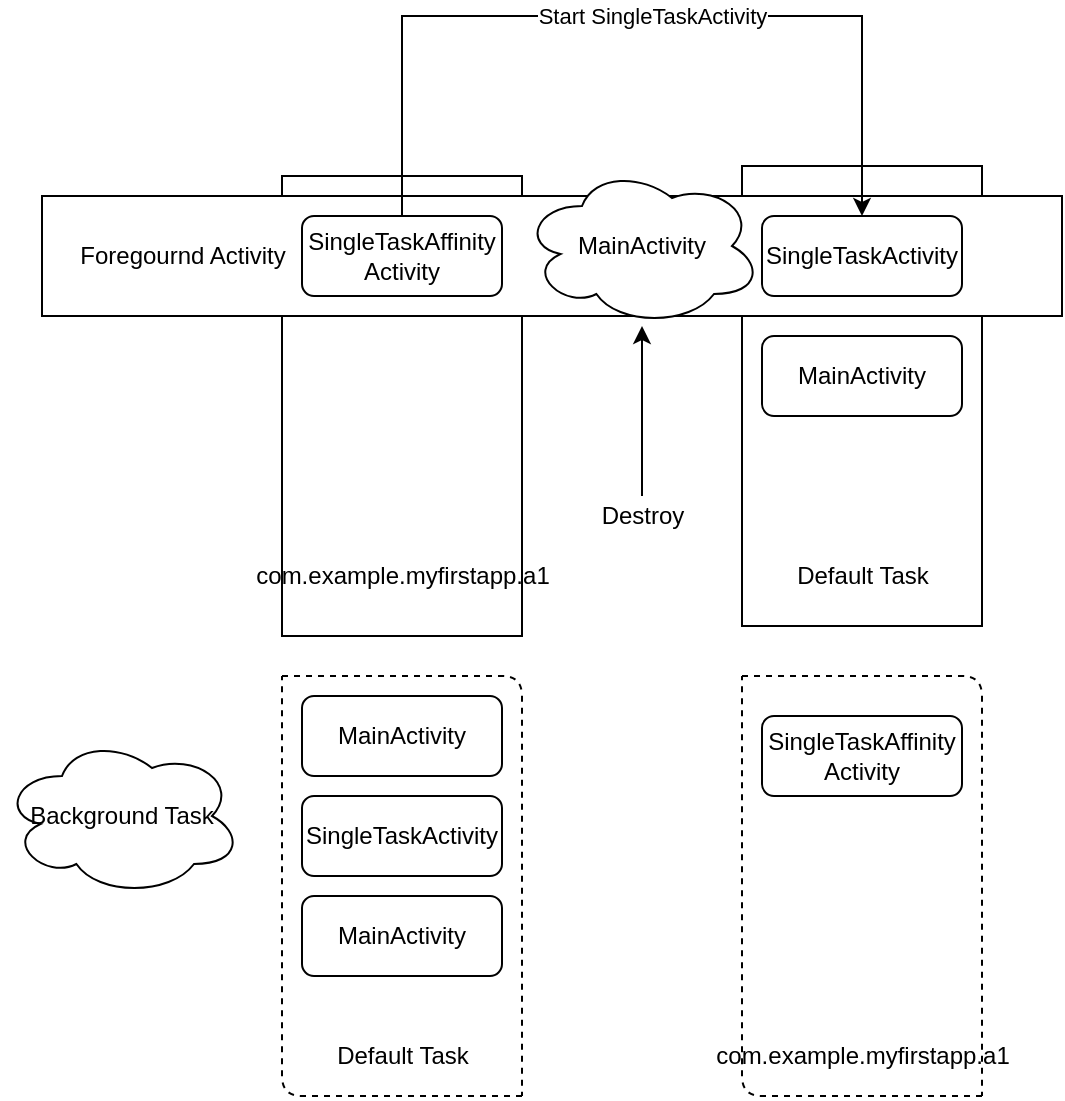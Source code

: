 <mxfile>
    <diagram id="SWtcTGKO9KOAlRjT-Cei" name="Page-1">
        <mxGraphModel dx="1824" dy="430" grid="1" gridSize="10" guides="1" tooltips="1" connect="1" arrows="1" fold="1" page="1" pageScale="1" pageWidth="850" pageHeight="1100" math="0" shadow="0">
            <root>
                <mxCell id="0"/>
                <mxCell id="1" parent="0"/>
                <mxCell id="2" value="" style="group" vertex="1" connectable="0" parent="1">
                    <mxGeometry x="20" y="180" width="140" height="230" as="geometry"/>
                </mxCell>
                <mxCell id="3" value="" style="whiteSpace=wrap;html=1;" vertex="1" parent="2">
                    <mxGeometry width="120" height="230" as="geometry"/>
                </mxCell>
                <mxCell id="4" value="com.example.myfirstapp.a1" style="text;html=1;align=center;verticalAlign=middle;resizable=0;points=[];autosize=1;" vertex="1" parent="2">
                    <mxGeometry x="-20" y="190" width="160" height="20" as="geometry"/>
                </mxCell>
                <mxCell id="5" value="" style="whiteSpace=wrap;html=1;" vertex="1" parent="1">
                    <mxGeometry x="250" y="175" width="120" height="230" as="geometry"/>
                </mxCell>
                <mxCell id="6" value="" style="rounded=0;whiteSpace=wrap;html=1;" vertex="1" parent="1">
                    <mxGeometry x="-100" y="190" width="510" height="60" as="geometry"/>
                </mxCell>
                <mxCell id="7" value="Start SingleTaskActivity" style="edgeStyle=orthogonalEdgeStyle;rounded=0;orthogonalLoop=1;jettySize=auto;html=1;entryX=0.5;entryY=0;entryDx=0;entryDy=0;" edge="1" parent="1" target="9">
                    <mxGeometry x="0.045" relative="1" as="geometry">
                        <Array as="points">
                            <mxPoint x="80" y="100"/>
                            <mxPoint x="310" y="100"/>
                        </Array>
                        <mxPoint x="80" y="200" as="sourcePoint"/>
                        <mxPoint as="offset"/>
                    </mxGeometry>
                </mxCell>
                <mxCell id="8" value="Foregournd Activity" style="text;html=1;align=center;verticalAlign=middle;resizable=0;points=[];autosize=1;" vertex="1" parent="1">
                    <mxGeometry x="-90" y="210" width="120" height="20" as="geometry"/>
                </mxCell>
                <mxCell id="9" value="&lt;font style=&quot;font-size: 12px&quot;&gt;SingleTaskActivity&lt;/font&gt;" style="rounded=1;whiteSpace=wrap;html=1;" vertex="1" parent="1">
                    <mxGeometry x="260" y="200" width="100" height="40" as="geometry"/>
                </mxCell>
                <mxCell id="10" value="com.example.myfirstapp.a1" style="text;html=1;align=center;verticalAlign=middle;resizable=0;points=[];autosize=1;" vertex="1" parent="1">
                    <mxGeometry x="230" y="610" width="160" height="20" as="geometry"/>
                </mxCell>
                <mxCell id="11" value="" style="group" vertex="1" connectable="0" parent="1">
                    <mxGeometry x="20" y="430" width="140" height="210" as="geometry"/>
                </mxCell>
                <mxCell id="12" value="" style="endArrow=none;dashed=1;html=1;" edge="1" parent="11">
                    <mxGeometry width="50" height="50" relative="1" as="geometry">
                        <mxPoint x="120.0" y="210" as="sourcePoint"/>
                        <mxPoint as="targetPoint"/>
                        <Array as="points">
                            <mxPoint y="210"/>
                        </Array>
                    </mxGeometry>
                </mxCell>
                <mxCell id="13" value="" style="endArrow=none;dashed=1;html=1;" edge="1" parent="11">
                    <mxGeometry width="50" height="50" relative="1" as="geometry">
                        <mxPoint as="sourcePoint"/>
                        <mxPoint x="120.0" y="210" as="targetPoint"/>
                        <Array as="points">
                            <mxPoint x="120.0"/>
                        </Array>
                    </mxGeometry>
                </mxCell>
                <mxCell id="14" value="MainActivity" style="rounded=1;whiteSpace=wrap;html=1;" vertex="1" parent="11">
                    <mxGeometry x="10" y="110" width="100" height="40" as="geometry"/>
                </mxCell>
                <mxCell id="15" value="Default Task" style="text;html=1;align=center;verticalAlign=middle;resizable=0;points=[];autosize=1;" vertex="1" parent="11">
                    <mxGeometry x="20" y="180" width="80" height="20" as="geometry"/>
                </mxCell>
                <mxCell id="23" value="&lt;font style=&quot;font-size: 12px&quot;&gt;SingleTaskActivity&lt;/font&gt;" style="rounded=1;whiteSpace=wrap;html=1;" vertex="1" parent="11">
                    <mxGeometry x="10" y="60" width="100" height="40" as="geometry"/>
                </mxCell>
                <mxCell id="24" value="MainActivity" style="rounded=1;whiteSpace=wrap;html=1;" vertex="1" parent="11">
                    <mxGeometry x="10" y="10" width="100" height="40" as="geometry"/>
                </mxCell>
                <mxCell id="16" value="Background Task" style="ellipse;shape=cloud;whiteSpace=wrap;html=1;" vertex="1" parent="1">
                    <mxGeometry x="-120" y="460" width="120" height="80" as="geometry"/>
                </mxCell>
                <mxCell id="17" value="" style="endArrow=none;dashed=1;html=1;" edge="1" parent="1">
                    <mxGeometry x="250" y="430" width="50" height="50" as="geometry">
                        <mxPoint x="370" y="640" as="sourcePoint"/>
                        <mxPoint x="250" y="430" as="targetPoint"/>
                        <Array as="points">
                            <mxPoint x="250" y="640"/>
                        </Array>
                    </mxGeometry>
                </mxCell>
                <mxCell id="18" value="" style="endArrow=none;dashed=1;html=1;" edge="1" parent="1">
                    <mxGeometry x="250" y="430" width="50" height="50" as="geometry">
                        <mxPoint x="250" y="430" as="sourcePoint"/>
                        <mxPoint x="370" y="640" as="targetPoint"/>
                        <Array as="points">
                            <mxPoint x="370" y="430"/>
                        </Array>
                    </mxGeometry>
                </mxCell>
                <mxCell id="19" value="Default Task" style="text;html=1;align=center;verticalAlign=middle;resizable=0;points=[];autosize=1;" vertex="1" parent="1">
                    <mxGeometry x="270" y="370" width="80" height="20" as="geometry"/>
                </mxCell>
                <mxCell id="20" value="&lt;font style=&quot;font-size: 12px&quot;&gt;SingleTaskAffinity&lt;br&gt;Activity&lt;/font&gt;" style="rounded=1;whiteSpace=wrap;html=1;" vertex="1" parent="1">
                    <mxGeometry x="30" y="200" width="100" height="40" as="geometry"/>
                </mxCell>
                <mxCell id="21" value="MainActivity" style="rounded=1;whiteSpace=wrap;html=1;" vertex="1" parent="1">
                    <mxGeometry x="260" y="260" width="100" height="40" as="geometry"/>
                </mxCell>
                <mxCell id="22" value="&lt;font style=&quot;font-size: 12px&quot;&gt;SingleTaskAffinity&lt;br&gt;Activity&lt;/font&gt;" style="rounded=1;whiteSpace=wrap;html=1;" vertex="1" parent="1">
                    <mxGeometry x="260" y="450" width="100" height="40" as="geometry"/>
                </mxCell>
                <mxCell id="26" value="MainActivity" style="ellipse;shape=cloud;whiteSpace=wrap;html=1;" vertex="1" parent="1">
                    <mxGeometry x="140" y="175" width="120" height="80" as="geometry"/>
                </mxCell>
                <mxCell id="28" style="edgeStyle=orthogonalEdgeStyle;rounded=0;orthogonalLoop=1;jettySize=auto;html=1;" edge="1" parent="1" source="27" target="26">
                    <mxGeometry relative="1" as="geometry"/>
                </mxCell>
                <mxCell id="27" value="Destroy" style="text;html=1;align=center;verticalAlign=middle;resizable=0;points=[];autosize=1;" vertex="1" parent="1">
                    <mxGeometry x="170" y="340" width="60" height="20" as="geometry"/>
                </mxCell>
            </root>
        </mxGraphModel>
    </diagram>
</mxfile>
